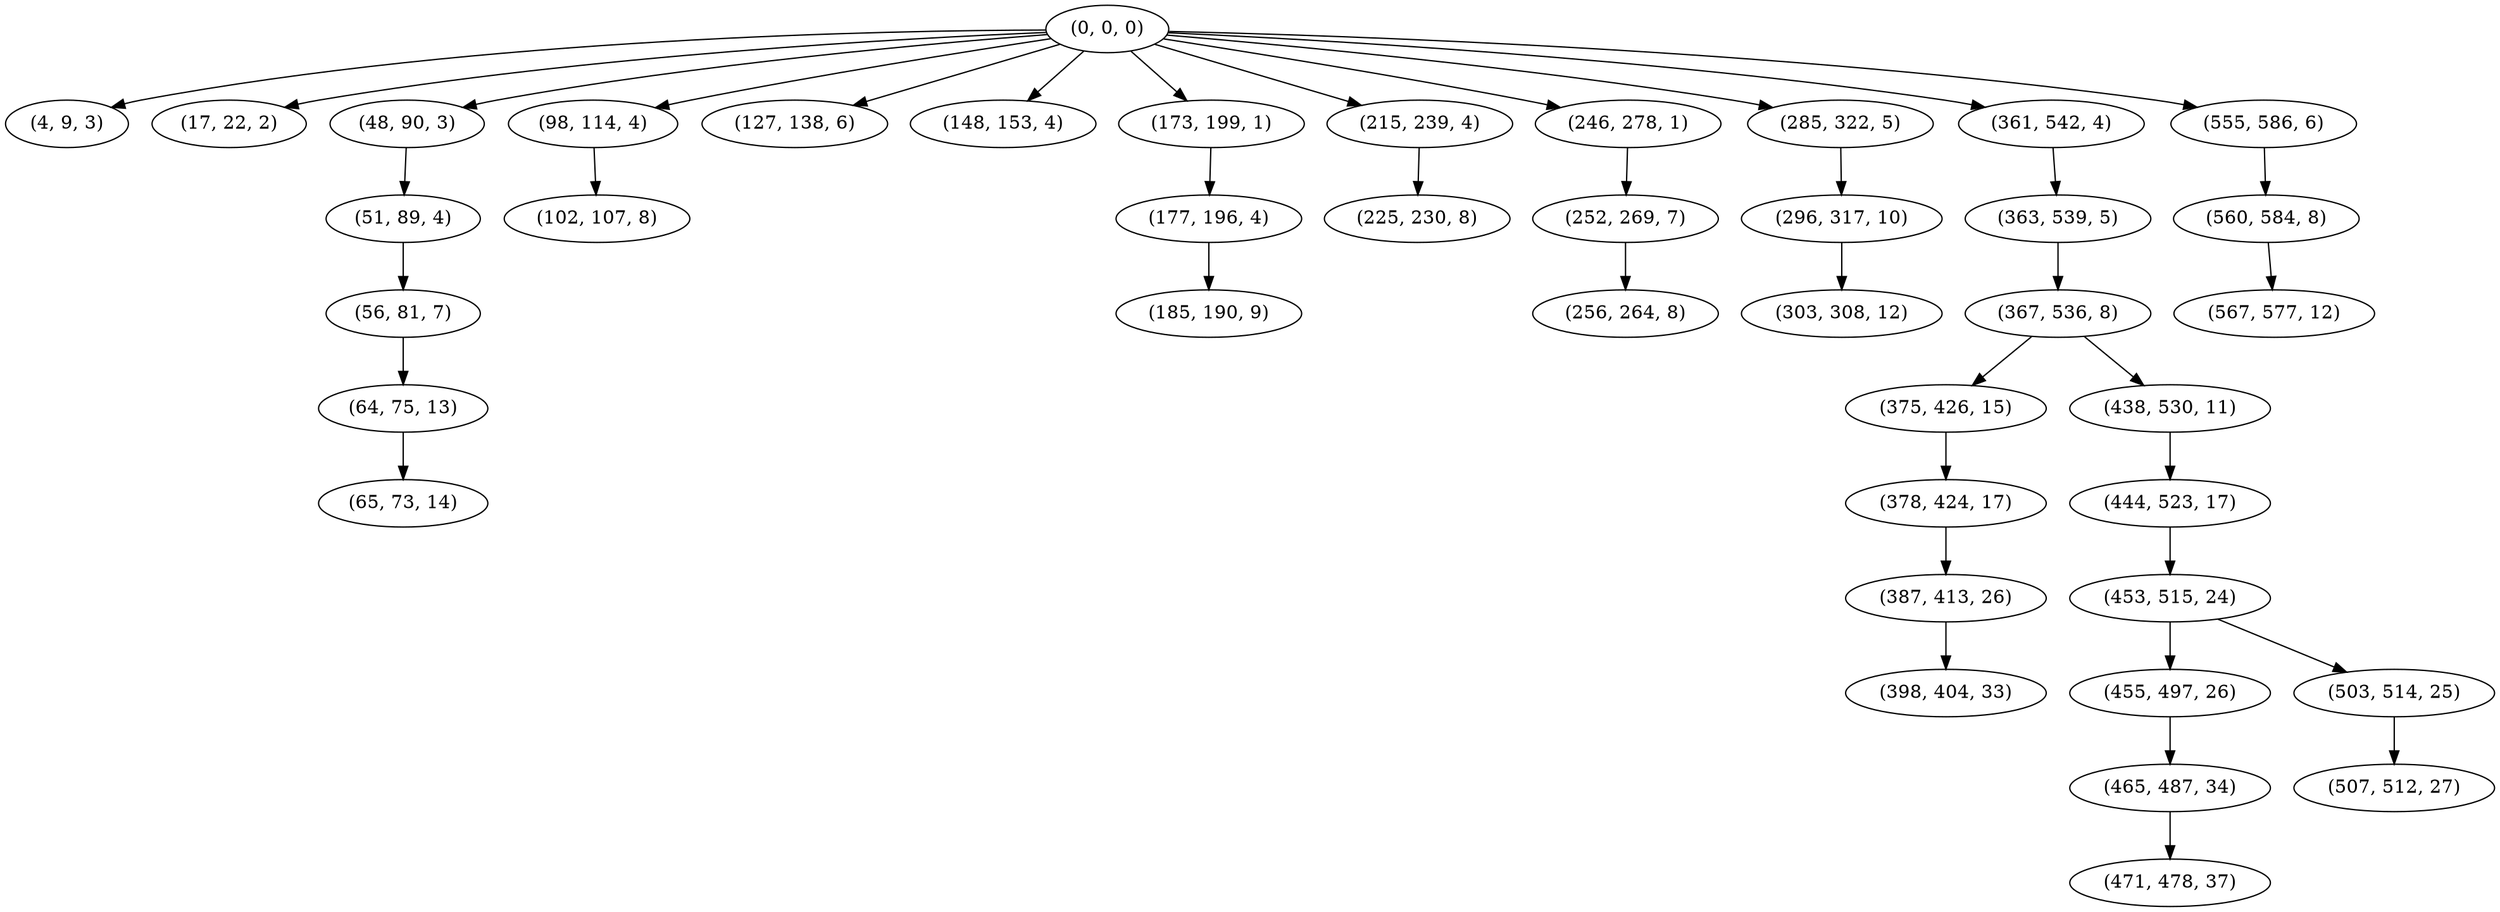 digraph tree {
    "(0, 0, 0)";
    "(4, 9, 3)";
    "(17, 22, 2)";
    "(48, 90, 3)";
    "(51, 89, 4)";
    "(56, 81, 7)";
    "(64, 75, 13)";
    "(65, 73, 14)";
    "(98, 114, 4)";
    "(102, 107, 8)";
    "(127, 138, 6)";
    "(148, 153, 4)";
    "(173, 199, 1)";
    "(177, 196, 4)";
    "(185, 190, 9)";
    "(215, 239, 4)";
    "(225, 230, 8)";
    "(246, 278, 1)";
    "(252, 269, 7)";
    "(256, 264, 8)";
    "(285, 322, 5)";
    "(296, 317, 10)";
    "(303, 308, 12)";
    "(361, 542, 4)";
    "(363, 539, 5)";
    "(367, 536, 8)";
    "(375, 426, 15)";
    "(378, 424, 17)";
    "(387, 413, 26)";
    "(398, 404, 33)";
    "(438, 530, 11)";
    "(444, 523, 17)";
    "(453, 515, 24)";
    "(455, 497, 26)";
    "(465, 487, 34)";
    "(471, 478, 37)";
    "(503, 514, 25)";
    "(507, 512, 27)";
    "(555, 586, 6)";
    "(560, 584, 8)";
    "(567, 577, 12)";
    "(0, 0, 0)" -> "(4, 9, 3)";
    "(0, 0, 0)" -> "(17, 22, 2)";
    "(0, 0, 0)" -> "(48, 90, 3)";
    "(0, 0, 0)" -> "(98, 114, 4)";
    "(0, 0, 0)" -> "(127, 138, 6)";
    "(0, 0, 0)" -> "(148, 153, 4)";
    "(0, 0, 0)" -> "(173, 199, 1)";
    "(0, 0, 0)" -> "(215, 239, 4)";
    "(0, 0, 0)" -> "(246, 278, 1)";
    "(0, 0, 0)" -> "(285, 322, 5)";
    "(0, 0, 0)" -> "(361, 542, 4)";
    "(0, 0, 0)" -> "(555, 586, 6)";
    "(48, 90, 3)" -> "(51, 89, 4)";
    "(51, 89, 4)" -> "(56, 81, 7)";
    "(56, 81, 7)" -> "(64, 75, 13)";
    "(64, 75, 13)" -> "(65, 73, 14)";
    "(98, 114, 4)" -> "(102, 107, 8)";
    "(173, 199, 1)" -> "(177, 196, 4)";
    "(177, 196, 4)" -> "(185, 190, 9)";
    "(215, 239, 4)" -> "(225, 230, 8)";
    "(246, 278, 1)" -> "(252, 269, 7)";
    "(252, 269, 7)" -> "(256, 264, 8)";
    "(285, 322, 5)" -> "(296, 317, 10)";
    "(296, 317, 10)" -> "(303, 308, 12)";
    "(361, 542, 4)" -> "(363, 539, 5)";
    "(363, 539, 5)" -> "(367, 536, 8)";
    "(367, 536, 8)" -> "(375, 426, 15)";
    "(367, 536, 8)" -> "(438, 530, 11)";
    "(375, 426, 15)" -> "(378, 424, 17)";
    "(378, 424, 17)" -> "(387, 413, 26)";
    "(387, 413, 26)" -> "(398, 404, 33)";
    "(438, 530, 11)" -> "(444, 523, 17)";
    "(444, 523, 17)" -> "(453, 515, 24)";
    "(453, 515, 24)" -> "(455, 497, 26)";
    "(453, 515, 24)" -> "(503, 514, 25)";
    "(455, 497, 26)" -> "(465, 487, 34)";
    "(465, 487, 34)" -> "(471, 478, 37)";
    "(503, 514, 25)" -> "(507, 512, 27)";
    "(555, 586, 6)" -> "(560, 584, 8)";
    "(560, 584, 8)" -> "(567, 577, 12)";
}
